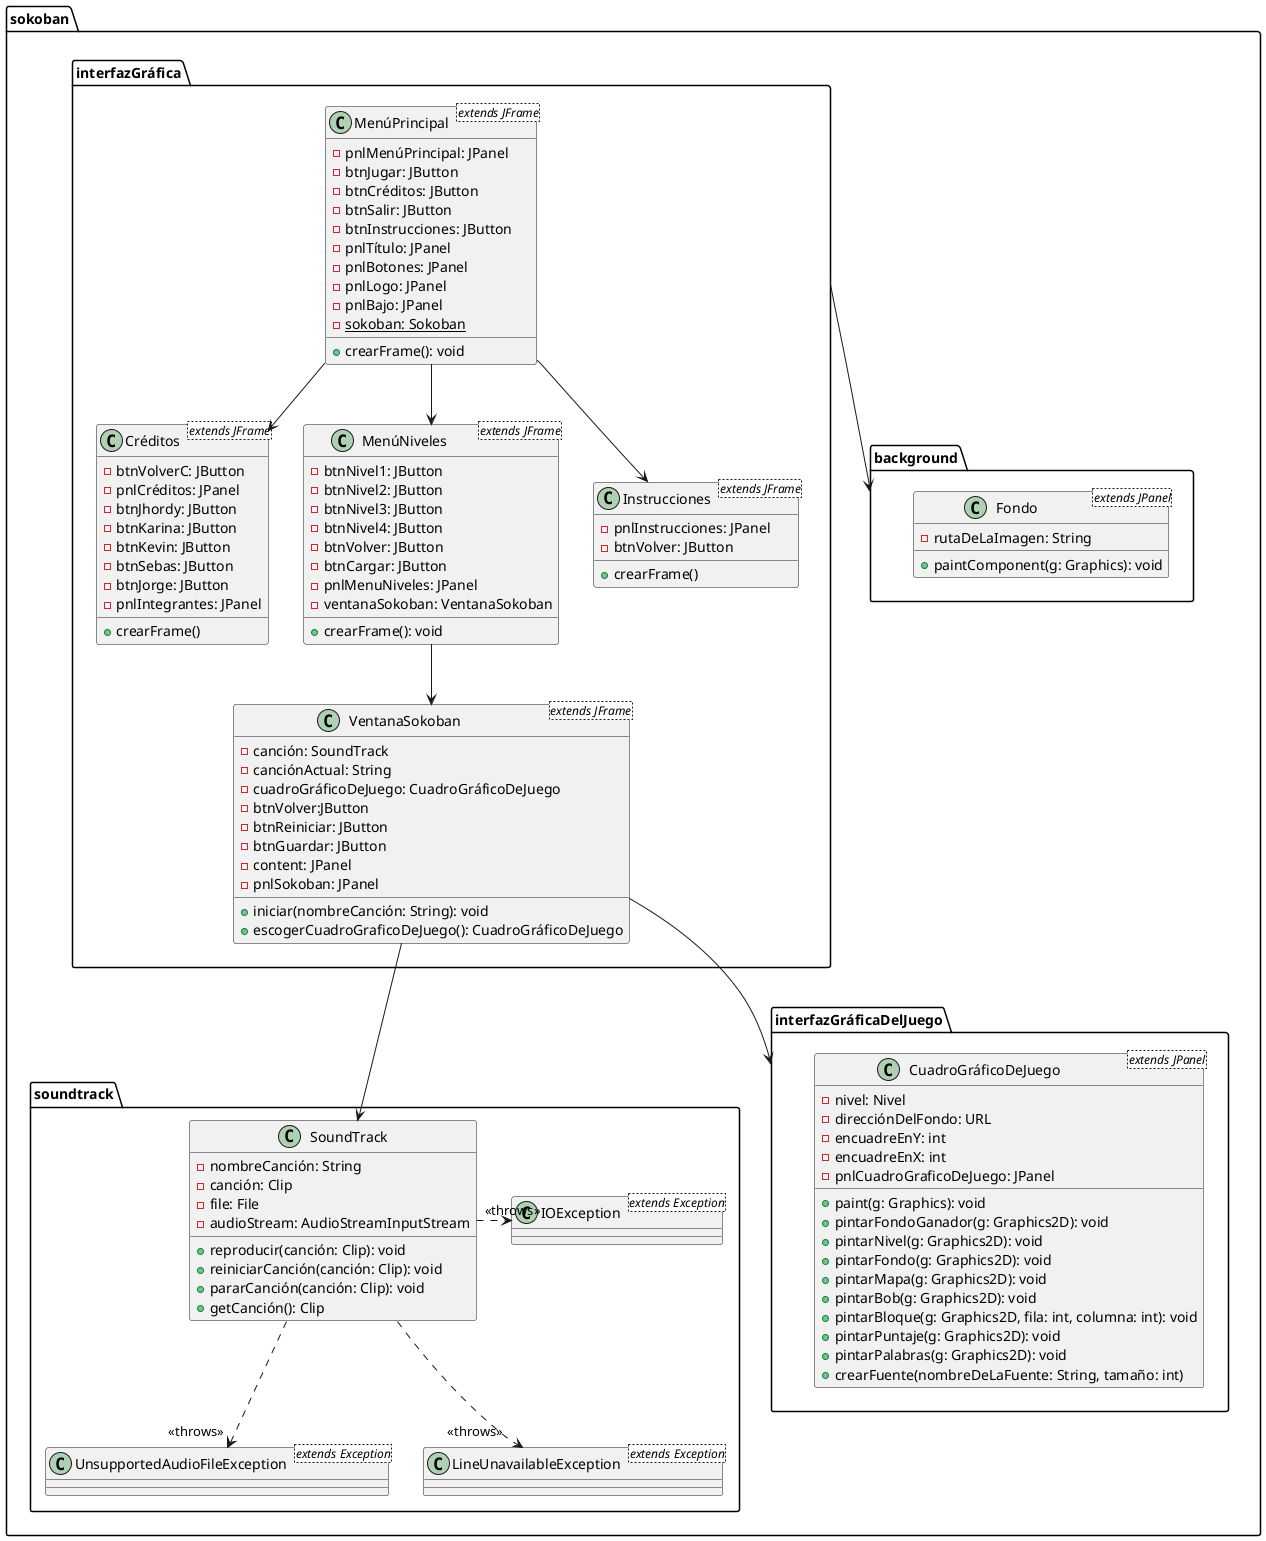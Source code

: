 @startuml
'https://plantuml.com/class-diagram
package sokoban {
    package soundtrack {
            class UnsupportedAudioFileException <extends Exception>

            class IOException <extends Exception>

            class LineUnavailableException <extends Exception>

            class SoundTrack {
                - nombreCanción: String
                - canción: Clip
                - file: File
                - audioStream: AudioStreamInputStream

                + reproducir(canción: Clip): void
                + reiniciarCanción(canción: Clip): void
                + pararCanción(canción: Clip): void
                + getCanción(): Clip
            }
        }
    package interfazGráfica <<Folder>> {
        class Créditos <extends JFrame>{
            - btnVolverC: JButton
            - pnlCréditos: JPanel
            - btnJhordy: JButton
            - btnKarina: JButton
            - btnKevin: JButton
            - btnSebas: JButton
            - btnJorge: JButton
            - pnlIntegrantes: JPanel

            + crearFrame()
        }

        class MenúNiveles <extends JFrame> {
            - btnNivel1: JButton
            - btnNivel2: JButton
            - btnNivel3: JButton
            - btnNivel4: JButton
            - btnVolver: JButton
            - btnCargar: JButton
            - pnlMenuNiveles: JPanel
            - ventanaSokoban: VentanaSokoban

            + crearFrame(): void
        }

        class Instrucciones <extends JFrame> {
            - pnlInstrucciones: JPanel
            - btnVolver: JButton

            + crearFrame()
        }

        class MenúPrincipal <extends JFrame> {
            - pnlMenúPrincipal: JPanel
            - btnJugar: JButton
            - btnCréditos: JButton
            - btnSalir: JButton
            - btnInstrucciones: JButton
            - pnlTítulo: JPanel
            - pnlBotones: JPanel
            - pnlLogo: JPanel
            - pnlBajo: JPanel
            - {static} sokoban: Sokoban

            + crearFrame(): void
        }

        class VentanaSokoban <extends JFrame> {
            - canción: SoundTrack
            - canciónActual: String
            - cuadroGráficoDeJuego: CuadroGráficoDeJuego
            - btnVolver:JButton
            - btnReiniciar: JButton
            - btnGuardar: JButton
            - content: JPanel
            - pnlSokoban: JPanel

            + iniciar(nombreCanción: String): void
            + escogerCuadroGraficoDeJuego(): CuadroGráficoDeJuego
        }
    }

    package background {
        class Fondo <extends JPanel> {
            - rutaDeLaImagen: String

            + paintComponent(g: Graphics): void
        }
    }

    package interfazGráficaDelJuego {
        class CuadroGráficoDeJuego <extends JPanel>  {
            - nivel: Nivel
            - direcciónDelFondo: URL
            - encuadreEnY: int
            - encuadreEnX: int
            - pnlCuadroGraficoDeJuego: JPanel

            + paint(g: Graphics): void
            + pintarFondoGanador(g: Graphics2D): void
            + pintarNivel(g: Graphics2D): void
            + pintarFondo(g: Graphics2D): void
            + pintarMapa(g: Graphics2D): void
            + pintarBob(g: Graphics2D): void
            + pintarBloque(g: Graphics2D, fila: int, columna: int): void
            + pintarPuntaje(g: Graphics2D): void
            + pintarPalabras(g: Graphics2D): void
            + crearFuente(nombreDeLaFuente: String, tamaño: int)
        }
    }
}

MenúPrincipal --> MenúNiveles
MenúPrincipal --> Instrucciones
MenúPrincipal --> Créditos
MenúNiveles --> VentanaSokoban
VentanaSokoban --> interfazGráficaDelJuego
interfazGráfica --> background
VentanaSokoban --> SoundTrack
SoundTrack ..>"<<throws>>" UnsupportedAudioFileException
SoundTrack .right.>"<<throws>>" IOException
SoundTrack ..>"<<throws>>" LineUnavailableException

@enduml